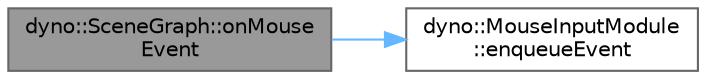 digraph "dyno::SceneGraph::onMouseEvent"
{
 // LATEX_PDF_SIZE
  bgcolor="transparent";
  edge [fontname=Helvetica,fontsize=10,labelfontname=Helvetica,labelfontsize=10];
  node [fontname=Helvetica,fontsize=10,shape=box,height=0.2,width=0.4];
  rankdir="LR";
  Node1 [id="Node000001",label="dyno::SceneGraph::onMouse\lEvent",height=0.2,width=0.4,color="gray40", fillcolor="grey60", style="filled", fontcolor="black",tooltip=" "];
  Node1 -> Node2 [id="edge1_Node000001_Node000002",color="steelblue1",style="solid",tooltip=" "];
  Node2 [id="Node000002",label="dyno::MouseInputModule\l::enqueueEvent",height=0.2,width=0.4,color="grey40", fillcolor="white", style="filled",URL="$classdyno_1_1_mouse_input_module.html#a8c8cd882d9124b52cef0fc64ac61aeb9",tooltip=" "];
}

